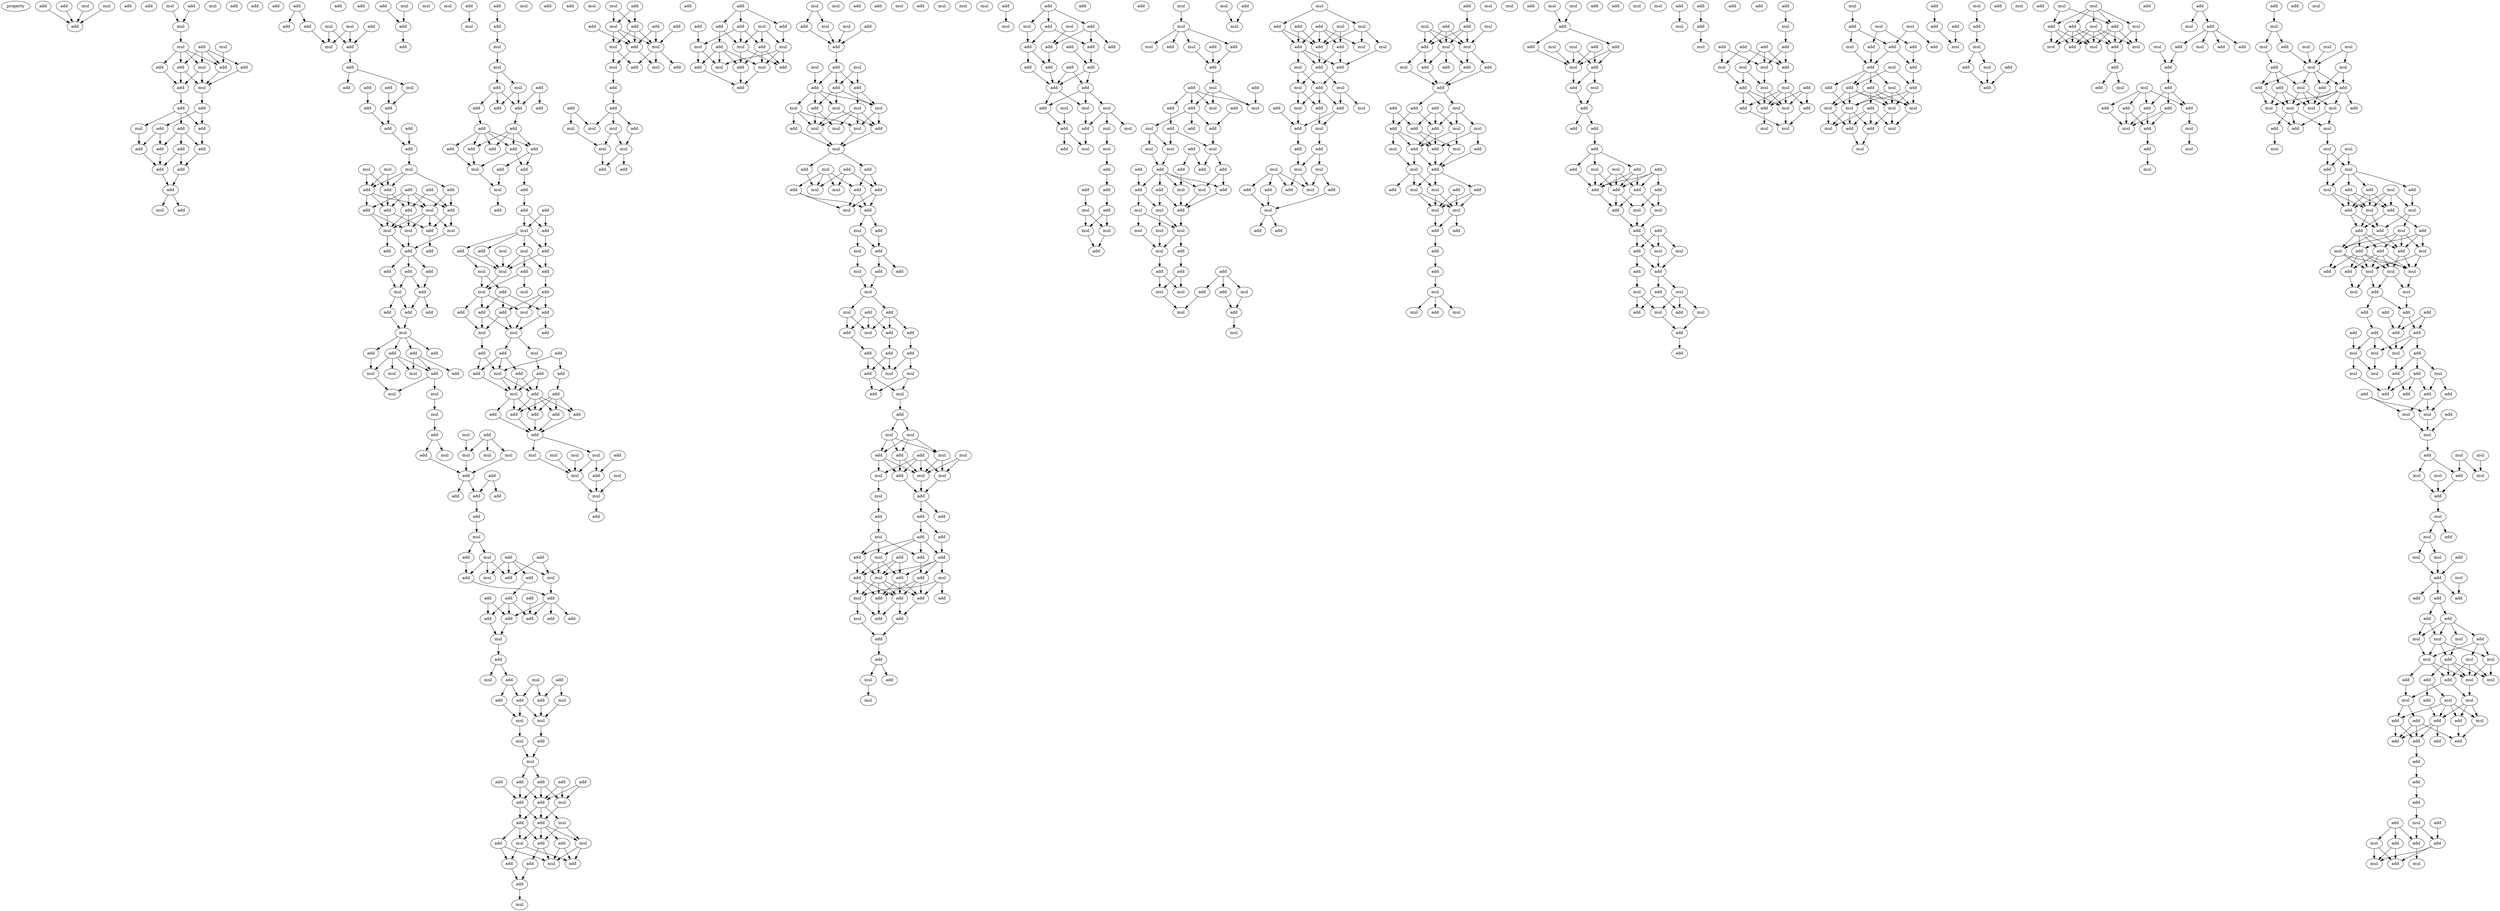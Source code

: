 digraph {
    node [fontcolor=black]
    property [mul=2,lf=1.8]
    0 [ label = add ];
    1 [ label = add ];
    2 [ label = mul ];
    3 [ label = mul ];
    4 [ label = add ];
    5 [ label = add ];
    6 [ label = add ];
    7 [ label = mul ];
    8 [ label = add ];
    9 [ label = mul ];
    10 [ label = mul ];
    11 [ label = add ];
    12 [ label = mul ];
    13 [ label = add ];
    14 [ label = add ];
    15 [ label = add ];
    16 [ label = add ];
    17 [ label = mul ];
    18 [ label = add ];
    19 [ label = mul ];
    20 [ label = mul ];
    21 [ label = add ];
    22 [ label = add ];
    23 [ label = mul ];
    24 [ label = add ];
    25 [ label = add ];
    26 [ label = add ];
    27 [ label = add ];
    28 [ label = add ];
    29 [ label = add ];
    30 [ label = add ];
    31 [ label = add ];
    32 [ label = add ];
    33 [ label = add ];
    34 [ label = add ];
    35 [ label = mul ];
    36 [ label = add ];
    37 [ label = add ];
    38 [ label = add ];
    39 [ label = add ];
    40 [ label = add ];
    41 [ label = mul ];
    42 [ label = mul ];
    43 [ label = add ];
    44 [ label = add ];
    45 [ label = mul ];
    46 [ label = add ];
    47 [ label = add ];
    48 [ label = add ];
    49 [ label = add ];
    50 [ label = add ];
    51 [ label = mul ];
    52 [ label = add ];
    53 [ label = add ];
    54 [ label = add ];
    55 [ label = add ];
    56 [ label = add ];
    57 [ label = add ];
    58 [ label = mul ];
    59 [ label = mul ];
    60 [ label = mul ];
    61 [ label = add ];
    62 [ label = add ];
    63 [ label = add ];
    64 [ label = add ];
    65 [ label = add ];
    66 [ label = add ];
    67 [ label = add ];
    68 [ label = mul ];
    69 [ label = add ];
    70 [ label = add ];
    71 [ label = mul ];
    72 [ label = mul ];
    73 [ label = add ];
    74 [ label = mul ];
    75 [ label = add ];
    76 [ label = add ];
    77 [ label = add ];
    78 [ label = add ];
    79 [ label = add ];
    80 [ label = add ];
    81 [ label = add ];
    82 [ label = mul ];
    83 [ label = add ];
    84 [ label = add ];
    85 [ label = add ];
    86 [ label = add ];
    87 [ label = mul ];
    88 [ label = add ];
    89 [ label = add ];
    90 [ label = add ];
    91 [ label = add ];
    92 [ label = mul ];
    93 [ label = mul ];
    94 [ label = add ];
    95 [ label = mul ];
    96 [ label = add ];
    97 [ label = mul ];
    98 [ label = mul ];
    99 [ label = mul ];
    100 [ label = add ];
    101 [ label = add ];
    102 [ label = mul ];
    103 [ label = mul ];
    104 [ label = add ];
    105 [ label = mul ];
    106 [ label = mul ];
    107 [ label = mul ];
    108 [ label = add ];
    109 [ label = add ];
    110 [ label = add ];
    111 [ label = add ];
    112 [ label = add ];
    113 [ label = add ];
    114 [ label = mul ];
    115 [ label = add ];
    116 [ label = mul ];
    117 [ label = add ];
    118 [ label = add ];
    119 [ label = mul ];
    120 [ label = add ];
    121 [ label = add ];
    122 [ label = add ];
    123 [ label = mul ];
    124 [ label = add ];
    125 [ label = add ];
    126 [ label = add ];
    127 [ label = add ];
    128 [ label = add ];
    129 [ label = add ];
    130 [ label = add ];
    131 [ label = add ];
    132 [ label = add ];
    133 [ label = mul ];
    134 [ label = add ];
    135 [ label = mul ];
    136 [ label = mul ];
    137 [ label = add ];
    138 [ label = add ];
    139 [ label = add ];
    140 [ label = add ];
    141 [ label = add ];
    142 [ label = mul ];
    143 [ label = mul ];
    144 [ label = mul ];
    145 [ label = mul ];
    146 [ label = add ];
    147 [ label = mul ];
    148 [ label = add ];
    149 [ label = add ];
    150 [ label = add ];
    151 [ label = add ];
    152 [ label = add ];
    153 [ label = add ];
    154 [ label = add ];
    155 [ label = mul ];
    156 [ label = mul ];
    157 [ label = add ];
    158 [ label = add ];
    159 [ label = mul ];
    160 [ label = add ];
    161 [ label = add ];
    162 [ label = add ];
    163 [ label = mul ];
    164 [ label = add ];
    165 [ label = add ];
    166 [ label = add ];
    167 [ label = mul ];
    168 [ label = add ];
    169 [ label = add ];
    170 [ label = mul ];
    171 [ label = mul ];
    172 [ label = mul ];
    173 [ label = mul ];
    174 [ label = add ];
    175 [ label = add ];
    176 [ label = add ];
    177 [ label = mul ];
    178 [ label = add ];
    179 [ label = mul ];
    180 [ label = add ];
    181 [ label = add ];
    182 [ label = mul ];
    183 [ label = mul ];
    184 [ label = add ];
    185 [ label = mul ];
    186 [ label = add ];
    187 [ label = add ];
    188 [ label = add ];
    189 [ label = add ];
    190 [ label = add ];
    191 [ label = add ];
    192 [ label = add ];
    193 [ label = add ];
    194 [ label = add ];
    195 [ label = add ];
    196 [ label = add ];
    197 [ label = add ];
    198 [ label = add ];
    199 [ label = mul ];
    200 [ label = add ];
    201 [ label = add ];
    202 [ label = mul ];
    203 [ label = add ];
    204 [ label = add ];
    205 [ label = add ];
    206 [ label = add ];
    207 [ label = add ];
    208 [ label = mul ];
    209 [ label = add ];
    210 [ label = add ];
    211 [ label = mul ];
    212 [ label = mul ];
    213 [ label = add ];
    214 [ label = add ];
    215 [ label = mul ];
    216 [ label = mul ];
    217 [ label = add ];
    218 [ label = add ];
    219 [ label = mul ];
    220 [ label = add ];
    221 [ label = mul ];
    222 [ label = add ];
    223 [ label = add ];
    224 [ label = add ];
    225 [ label = add ];
    226 [ label = mul ];
    227 [ label = mul ];
    228 [ label = mul ];
    229 [ label = add ];
    230 [ label = add ];
    231 [ label = add ];
    232 [ label = mul ];
    233 [ label = add ];
    234 [ label = add ];
    235 [ label = mul ];
    236 [ label = add ];
    237 [ label = add ];
    238 [ label = add ];
    239 [ label = add ];
    240 [ label = add ];
    241 [ label = mul ];
    242 [ label = add ];
    243 [ label = add ];
    244 [ label = add ];
    245 [ label = add ];
    246 [ label = add ];
    247 [ label = add ];
    248 [ label = add ];
    249 [ label = mul ];
    250 [ label = mul ];
    251 [ label = mul ];
    252 [ label = mul ];
    253 [ label = mul ];
    254 [ label = mul ];
    255 [ label = mul ];
    256 [ label = add ];
    257 [ label = mul ];
    258 [ label = add ];
    259 [ label = mul ];
    260 [ label = add ];
    261 [ label = add ];
    262 [ label = mul ];
    263 [ label = add ];
    264 [ label = add ];
    265 [ label = add ];
    266 [ label = add ];
    267 [ label = mul ];
    268 [ label = mul ];
    269 [ label = mul ];
    270 [ label = mul ];
    271 [ label = add ];
    272 [ label = add ];
    273 [ label = add ];
    274 [ label = add ];
    275 [ label = add ];
    276 [ label = mul ];
    277 [ label = mul ];
    278 [ label = add ];
    279 [ label = mul ];
    280 [ label = mul ];
    281 [ label = mul ];
    282 [ label = add ];
    283 [ label = add ];
    284 [ label = add ];
    285 [ label = add ];
    286 [ label = add ];
    287 [ label = add ];
    288 [ label = add ];
    289 [ label = mul ];
    290 [ label = add ];
    291 [ label = add ];
    292 [ label = mul ];
    293 [ label = mul ];
    294 [ label = add ];
    295 [ label = mul ];
    296 [ label = mul ];
    297 [ label = mul ];
    298 [ label = add ];
    299 [ label = add ];
    300 [ label = add ];
    301 [ label = add ];
    302 [ label = mul ];
    303 [ label = mul ];
    304 [ label = add ];
    305 [ label = add ];
    306 [ label = mul ];
    307 [ label = mul ];
    308 [ label = add ];
    309 [ label = add ];
    310 [ label = add ];
    311 [ label = mul ];
    312 [ label = mul ];
    313 [ label = add ];
    314 [ label = add ];
    315 [ label = add ];
    316 [ label = mul ];
    317 [ label = mul ];
    318 [ label = mul ];
    319 [ label = mul ];
    320 [ label = add ];
    321 [ label = mul ];
    322 [ label = mul ];
    323 [ label = mul ];
    324 [ label = add ];
    325 [ label = add ];
    326 [ label = mul ];
    327 [ label = add ];
    328 [ label = add ];
    329 [ label = add ];
    330 [ label = mul ];
    331 [ label = mul ];
    332 [ label = add ];
    333 [ label = add ];
    334 [ label = add ];
    335 [ label = mul ];
    336 [ label = mul ];
    337 [ label = add ];
    338 [ label = add ];
    339 [ label = mul ];
    340 [ label = mul ];
    341 [ label = add ];
    342 [ label = add ];
    343 [ label = mul ];
    344 [ label = add ];
    345 [ label = add ];
    346 [ label = mul ];
    347 [ label = add ];
    348 [ label = add ];
    349 [ label = mul ];
    350 [ label = add ];
    351 [ label = mul ];
    352 [ label = add ];
    353 [ label = add ];
    354 [ label = add ];
    355 [ label = add ];
    356 [ label = add ];
    357 [ label = mul ];
    358 [ label = add ];
    359 [ label = mul ];
    360 [ label = add ];
    361 [ label = mul ];
    362 [ label = mul ];
    363 [ label = add ];
    364 [ label = mul ];
    365 [ label = mul ];
    366 [ label = mul ];
    367 [ label = add ];
    368 [ label = add ];
    369 [ label = add ];
    370 [ label = mul ];
    371 [ label = add ];
    372 [ label = mul ];
    373 [ label = mul ];
    374 [ label = mul ];
    375 [ label = mul ];
    376 [ label = add ];
    377 [ label = add ];
    378 [ label = add ];
    379 [ label = add ];
    380 [ label = add ];
    381 [ label = mul ];
    382 [ label = add ];
    383 [ label = add ];
    384 [ label = add ];
    385 [ label = mul ];
    386 [ label = add ];
    387 [ label = add ];
    388 [ label = add ];
    389 [ label = mul ];
    390 [ label = add ];
    391 [ label = mul ];
    392 [ label = add ];
    393 [ label = add ];
    394 [ label = add ];
    395 [ label = add ];
    396 [ label = add ];
    397 [ label = mul ];
    398 [ label = add ];
    399 [ label = add ];
    400 [ label = mul ];
    401 [ label = add ];
    402 [ label = add ];
    403 [ label = add ];
    404 [ label = mul ];
    405 [ label = mul ];
    406 [ label = mul ];
    407 [ label = add ];
    408 [ label = mul ];
    409 [ label = mul ];
    410 [ label = add ];
    411 [ label = mul ];
    412 [ label = add ];
    413 [ label = add ];
    414 [ label = mul ];
    415 [ label = mul ];
    416 [ label = add ];
    417 [ label = add ];
    418 [ label = add ];
    419 [ label = add ];
    420 [ label = add ];
    421 [ label = add ];
    422 [ label = add ];
    423 [ label = add ];
    424 [ label = add ];
    425 [ label = add ];
    426 [ label = add ];
    427 [ label = add ];
    428 [ label = mul ];
    429 [ label = add ];
    430 [ label = mul ];
    431 [ label = mul ];
    432 [ label = add ];
    433 [ label = mul ];
    434 [ label = mul ];
    435 [ label = add ];
    436 [ label = add ];
    437 [ label = add ];
    438 [ label = mul ];
    439 [ label = mul ];
    440 [ label = add ];
    441 [ label = add ];
    442 [ label = add ];
    443 [ label = add ];
    444 [ label = mul ];
    445 [ label = add ];
    446 [ label = mul ];
    447 [ label = mul ];
    448 [ label = mul ];
    449 [ label = mul ];
    450 [ label = add ];
    451 [ label = add ];
    452 [ label = mul ];
    453 [ label = add ];
    454 [ label = add ];
    455 [ label = mul ];
    456 [ label = add ];
    457 [ label = add ];
    458 [ label = add ];
    459 [ label = mul ];
    460 [ label = add ];
    461 [ label = add ];
    462 [ label = add ];
    463 [ label = mul ];
    464 [ label = mul ];
    465 [ label = add ];
    466 [ label = add ];
    467 [ label = mul ];
    468 [ label = add ];
    469 [ label = mul ];
    470 [ label = mul ];
    471 [ label = add ];
    472 [ label = mul ];
    473 [ label = add ];
    474 [ label = add ];
    475 [ label = add ];
    476 [ label = add ];
    477 [ label = add ];
    478 [ label = add ];
    479 [ label = mul ];
    480 [ label = mul ];
    481 [ label = add ];
    482 [ label = add ];
    483 [ label = add ];
    484 [ label = mul ];
    485 [ label = mul ];
    486 [ label = mul ];
    487 [ label = mul ];
    488 [ label = mul ];
    489 [ label = mul ];
    490 [ label = add ];
    491 [ label = add ];
    492 [ label = add ];
    493 [ label = add ];
    494 [ label = mul ];
    495 [ label = add ];
    496 [ label = add ];
    497 [ label = mul ];
    498 [ label = mul ];
    499 [ label = add ];
    500 [ label = mul ];
    501 [ label = mul ];
    502 [ label = mul ];
    503 [ label = add ];
    504 [ label = mul ];
    505 [ label = mul ];
    506 [ label = mul ];
    507 [ label = add ];
    508 [ label = mul ];
    509 [ label = add ];
    510 [ label = add ];
    511 [ label = add ];
    512 [ label = mul ];
    513 [ label = add ];
    514 [ label = add ];
    515 [ label = mul ];
    516 [ label = add ];
    517 [ label = add ];
    518 [ label = mul ];
    519 [ label = mul ];
    520 [ label = mul ];
    521 [ label = add ];
    522 [ label = mul ];
    523 [ label = add ];
    524 [ label = add ];
    525 [ label = add ];
    526 [ label = mul ];
    527 [ label = mul ];
    528 [ label = add ];
    529 [ label = add ];
    530 [ label = add ];
    531 [ label = mul ];
    532 [ label = mul ];
    533 [ label = mul ];
    534 [ label = add ];
    535 [ label = add ];
    536 [ label = add ];
    537 [ label = add ];
    538 [ label = mul ];
    539 [ label = mul ];
    540 [ label = add ];
    541 [ label = add ];
    542 [ label = add ];
    543 [ label = mul ];
    544 [ label = mul ];
    545 [ label = add ];
    546 [ label = add ];
    547 [ label = add ];
    548 [ label = mul ];
    549 [ label = mul ];
    550 [ label = mul ];
    551 [ label = add ];
    552 [ label = add ];
    553 [ label = add ];
    554 [ label = add ];
    555 [ label = add ];
    556 [ label = add ];
    557 [ label = add ];
    558 [ label = add ];
    559 [ label = mul ];
    560 [ label = add ];
    561 [ label = add ];
    562 [ label = mul ];
    563 [ label = mul ];
    564 [ label = add ];
    565 [ label = mul ];
    566 [ label = add ];
    567 [ label = mul ];
    568 [ label = add ];
    569 [ label = add ];
    570 [ label = add ];
    571 [ label = mul ];
    572 [ label = add ];
    573 [ label = mul ];
    574 [ label = mul ];
    575 [ label = add ];
    576 [ label = add ];
    577 [ label = mul ];
    578 [ label = mul ];
    579 [ label = mul ];
    580 [ label = add ];
    581 [ label = mul ];
    582 [ label = add ];
    583 [ label = add ];
    584 [ label = add ];
    585 [ label = add ];
    586 [ label = mul ];
    587 [ label = mul ];
    588 [ label = mul ];
    589 [ label = add ];
    590 [ label = mul ];
    591 [ label = mul ];
    592 [ label = add ];
    593 [ label = add ];
    594 [ label = mul ];
    595 [ label = add ];
    596 [ label = mul ];
    597 [ label = add ];
    598 [ label = mul ];
    599 [ label = add ];
    600 [ label = add ];
    601 [ label = mul ];
    602 [ label = add ];
    603 [ label = add ];
    604 [ label = add ];
    605 [ label = add ];
    606 [ label = add ];
    607 [ label = add ];
    608 [ label = add ];
    609 [ label = add ];
    610 [ label = mul ];
    611 [ label = mul ];
    612 [ label = add ];
    613 [ label = add ];
    614 [ label = add ];
    615 [ label = add ];
    616 [ label = mul ];
    617 [ label = mul ];
    618 [ label = add ];
    619 [ label = add ];
    620 [ label = add ];
    621 [ label = add ];
    622 [ label = mul ];
    623 [ label = mul ];
    624 [ label = add ];
    625 [ label = add ];
    626 [ label = add ];
    627 [ label = mul ];
    628 [ label = mul ];
    629 [ label = add ];
    630 [ label = mul ];
    631 [ label = add ];
    632 [ label = add ];
    633 [ label = mul ];
    634 [ label = mul ];
    635 [ label = add ];
    636 [ label = add ];
    637 [ label = mul ];
    638 [ label = add ];
    639 [ label = mul ];
    640 [ label = add ];
    641 [ label = add ];
    642 [ label = mul ];
    643 [ label = add ];
    644 [ label = add ];
    645 [ label = add ];
    646 [ label = mul ];
    647 [ label = add ];
    648 [ label = add ];
    649 [ label = add ];
    650 [ label = add ];
    651 [ label = mul ];
    652 [ label = add ];
    653 [ label = mul ];
    654 [ label = mul ];
    655 [ label = mul ];
    656 [ label = add ];
    657 [ label = add ];
    658 [ label = mul ];
    659 [ label = mul ];
    660 [ label = add ];
    661 [ label = add ];
    662 [ label = add ];
    663 [ label = mul ];
    664 [ label = mul ];
    665 [ label = mul ];
    666 [ label = mul ];
    667 [ label = add ];
    668 [ label = mul ];
    669 [ label = mul ];
    670 [ label = add ];
    671 [ label = add ];
    672 [ label = add ];
    673 [ label = add ];
    674 [ label = mul ];
    675 [ label = add ];
    676 [ label = add ];
    677 [ label = add ];
    678 [ label = mul ];
    679 [ label = add ];
    680 [ label = add ];
    681 [ label = add ];
    682 [ label = mul ];
    683 [ label = add ];
    684 [ label = mul ];
    685 [ label = mul ];
    686 [ label = mul ];
    687 [ label = add ];
    688 [ label = add ];
    689 [ label = mul ];
    690 [ label = mul ];
    691 [ label = mul ];
    692 [ label = add ];
    693 [ label = add ];
    694 [ label = add ];
    695 [ label = mul ];
    696 [ label = mul ];
    697 [ label = add ];
    698 [ label = add ];
    699 [ label = mul ];
    700 [ label = mul ];
    701 [ label = add ];
    702 [ label = add ];
    703 [ label = add ];
    704 [ label = mul ];
    705 [ label = add ];
    706 [ label = mul ];
    707 [ label = mul ];
    708 [ label = add ];
    709 [ label = mul ];
    710 [ label = mul ];
    711 [ label = add ];
    712 [ label = add ];
    713 [ label = add ];
    714 [ label = mul ];
    715 [ label = add ];
    716 [ label = mul ];
    717 [ label = mul ];
    718 [ label = add ];
    719 [ label = add ];
    720 [ label = add ];
    721 [ label = mul ];
    722 [ label = add ];
    723 [ label = mul ];
    724 [ label = add ];
    725 [ label = mul ];
    726 [ label = mul ];
    727 [ label = add ];
    728 [ label = add ];
    729 [ label = add ];
    730 [ label = add ];
    731 [ label = mul ];
    732 [ label = add ];
    733 [ label = add ];
    734 [ label = add ];
    735 [ label = add ];
    736 [ label = add ];
    737 [ label = add ];
    738 [ label = add ];
    739 [ label = mul ];
    740 [ label = mul ];
    741 [ label = add ];
    742 [ label = mul ];
    743 [ label = add ];
    744 [ label = mul ];
    745 [ label = mul ];
    746 [ label = mul ];
    747 [ label = mul ];
    748 [ label = mul ];
    749 [ label = mul ];
    750 [ label = add ];
    751 [ label = add ];
    752 [ label = mul ];
    753 [ label = mul ];
    754 [ label = add ];
    755 [ label = add ];
    756 [ label = add ];
    757 [ label = mul ];
    758 [ label = add ];
    759 [ label = mul ];
    760 [ label = mul ];
    761 [ label = add ];
    762 [ label = mul ];
    763 [ label = mul ];
    764 [ label = mul ];
    765 [ label = add ];
    766 [ label = add ];
    767 [ label = mul ];
    768 [ label = mul ];
    769 [ label = mul ];
    770 [ label = mul ];
    771 [ label = add ];
    772 [ label = add ];
    773 [ label = mul ];
    774 [ label = mul ];
    775 [ label = add ];
    776 [ label = add ];
    777 [ label = mul ];
    778 [ label = add ];
    779 [ label = add ];
    780 [ label = mul ];
    781 [ label = add ];
    782 [ label = mul ];
    783 [ label = add ];
    784 [ label = add ];
    785 [ label = add ];
    786 [ label = mul ];
    787 [ label = add ];
    788 [ label = mul ];
    789 [ label = add ];
    790 [ label = add ];
    791 [ label = mul ];
    792 [ label = add ];
    793 [ label = mul ];
    794 [ label = mul ];
    795 [ label = add ];
    796 [ label = mul ];
    797 [ label = mul ];
    798 [ label = add ];
    799 [ label = add ];
    800 [ label = add ];
    801 [ label = add ];
    802 [ label = add ];
    803 [ label = add ];
    804 [ label = add ];
    805 [ label = add ];
    806 [ label = add ];
    807 [ label = mul ];
    808 [ label = mul ];
    809 [ label = mul ];
    810 [ label = mul ];
    811 [ label = mul ];
    812 [ label = add ];
    813 [ label = mul ];
    814 [ label = add ];
    815 [ label = add ];
    816 [ label = add ];
    817 [ label = add ];
    818 [ label = add ];
    819 [ label = add ];
    820 [ label = mul ];
    821 [ label = add ];
    822 [ label = mul ];
    823 [ label = mul ];
    824 [ label = add ];
    825 [ label = mul ];
    826 [ label = mul ];
    827 [ label = add ];
    828 [ label = mul ];
    829 [ label = mul ];
    830 [ label = mul ];
    831 [ label = add ];
    832 [ label = mul ];
    833 [ label = mul ];
    834 [ label = add ];
    835 [ label = mul ];
    836 [ label = mul ];
    837 [ label = add ];
    838 [ label = add ];
    839 [ label = mul ];
    840 [ label = add ];
    841 [ label = add ];
    842 [ label = add ];
    843 [ label = add ];
    844 [ label = add ];
    845 [ label = add ];
    846 [ label = mul ];
    847 [ label = mul ];
    848 [ label = mul ];
    849 [ label = mul ];
    850 [ label = mul ];
    851 [ label = add ];
    852 [ label = mul ];
    853 [ label = add ];
    854 [ label = mul ];
    855 [ label = add ];
    856 [ label = add ];
    857 [ label = mul ];
    858 [ label = add ];
    859 [ label = mul ];
    860 [ label = mul ];
    861 [ label = mul ];
    862 [ label = add ];
    863 [ label = add ];
    864 [ label = add ];
    865 [ label = add ];
    866 [ label = mul ];
    867 [ label = add ];
    868 [ label = add ];
    869 [ label = add ];
    870 [ label = add ];
    871 [ label = add ];
    872 [ label = add ];
    873 [ label = add ];
    874 [ label = add ];
    875 [ label = mul ];
    876 [ label = add ];
    877 [ label = add ];
    878 [ label = mul ];
    879 [ label = add ];
    880 [ label = add ];
    881 [ label = add ];
    882 [ label = mul ];
    883 [ label = add ];
    884 [ label = mul ];
    885 [ label = mul ];
    0 -> 5 [ name = 0 ];
    1 -> 5 [ name = 1 ];
    2 -> 5 [ name = 2 ];
    3 -> 5 [ name = 3 ];
    7 -> 9 [ name = 4 ];
    8 -> 9 [ name = 5 ];
    9 -> 10 [ name = 6 ];
    10 -> 13 [ name = 7 ];
    10 -> 15 [ name = 8 ];
    10 -> 16 [ name = 9 ];
    10 -> 17 [ name = 10 ];
    11 -> 13 [ name = 11 ];
    11 -> 14 [ name = 12 ];
    11 -> 15 [ name = 13 ];
    11 -> 17 [ name = 14 ];
    12 -> 13 [ name = 15 ];
    13 -> 20 [ name = 16 ];
    14 -> 20 [ name = 17 ];
    15 -> 18 [ name = 18 ];
    15 -> 20 [ name = 19 ];
    16 -> 18 [ name = 20 ];
    17 -> 18 [ name = 21 ];
    17 -> 20 [ name = 22 ];
    18 -> 22 [ name = 23 ];
    20 -> 21 [ name = 24 ];
    21 -> 24 [ name = 25 ];
    21 -> 26 [ name = 26 ];
    22 -> 23 [ name = 27 ];
    22 -> 25 [ name = 28 ];
    22 -> 26 [ name = 29 ];
    23 -> 28 [ name = 30 ];
    24 -> 28 [ name = 31 ];
    24 -> 30 [ name = 32 ];
    25 -> 27 [ name = 33 ];
    25 -> 29 [ name = 34 ];
    25 -> 30 [ name = 35 ];
    26 -> 27 [ name = 36 ];
    27 -> 32 [ name = 37 ];
    28 -> 31 [ name = 38 ];
    29 -> 31 [ name = 39 ];
    29 -> 32 [ name = 40 ];
    30 -> 31 [ name = 41 ];
    31 -> 33 [ name = 42 ];
    32 -> 33 [ name = 43 ];
    33 -> 35 [ name = 44 ];
    33 -> 38 [ name = 45 ];
    39 -> 40 [ name = 46 ];
    39 -> 43 [ name = 47 ];
    40 -> 45 [ name = 48 ];
    41 -> 45 [ name = 49 ];
    41 -> 46 [ name = 50 ];
    42 -> 45 [ name = 51 ];
    42 -> 46 [ name = 52 ];
    44 -> 46 [ name = 53 ];
    46 -> 47 [ name = 54 ];
    47 -> 49 [ name = 55 ];
    47 -> 51 [ name = 56 ];
    48 -> 54 [ name = 57 ];
    50 -> 53 [ name = 58 ];
    51 -> 54 [ name = 59 ];
    53 -> 55 [ name = 60 ];
    54 -> 55 [ name = 61 ];
    55 -> 57 [ name = 62 ];
    56 -> 57 [ name = 63 ];
    57 -> 60 [ name = 64 ];
    58 -> 62 [ name = 65 ];
    58 -> 65 [ name = 66 ];
    59 -> 62 [ name = 67 ];
    59 -> 65 [ name = 68 ];
    60 -> 61 [ name = 69 ];
    60 -> 62 [ name = 70 ];
    60 -> 65 [ name = 71 ];
    61 -> 66 [ name = 72 ];
    61 -> 68 [ name = 73 ];
    62 -> 69 [ name = 74 ];
    62 -> 70 [ name = 75 ];
    63 -> 66 [ name = 76 ];
    63 -> 67 [ name = 77 ];
    63 -> 68 [ name = 78 ];
    63 -> 69 [ name = 79 ];
    63 -> 70 [ name = 80 ];
    64 -> 66 [ name = 81 ];
    64 -> 70 [ name = 82 ];
    65 -> 67 [ name = 83 ];
    65 -> 68 [ name = 84 ];
    65 -> 69 [ name = 85 ];
    66 -> 72 [ name = 86 ];
    66 -> 73 [ name = 87 ];
    67 -> 71 [ name = 88 ];
    67 -> 74 [ name = 89 ];
    68 -> 71 [ name = 90 ];
    68 -> 72 [ name = 91 ];
    68 -> 73 [ name = 92 ];
    68 -> 74 [ name = 93 ];
    69 -> 71 [ name = 94 ];
    69 -> 73 [ name = 95 ];
    70 -> 71 [ name = 96 ];
    70 -> 74 [ name = 97 ];
    71 -> 75 [ name = 98 ];
    71 -> 76 [ name = 99 ];
    72 -> 75 [ name = 100 ];
    73 -> 77 [ name = 101 ];
    74 -> 75 [ name = 102 ];
    75 -> 78 [ name = 103 ];
    75 -> 80 [ name = 104 ];
    75 -> 81 [ name = 105 ];
    78 -> 83 [ name = 106 ];
    80 -> 82 [ name = 107 ];
    81 -> 82 [ name = 108 ];
    81 -> 83 [ name = 109 ];
    82 -> 84 [ name = 110 ];
    82 -> 86 [ name = 111 ];
    83 -> 84 [ name = 112 ];
    83 -> 85 [ name = 113 ];
    84 -> 87 [ name = 114 ];
    86 -> 87 [ name = 115 ];
    87 -> 88 [ name = 116 ];
    87 -> 89 [ name = 117 ];
    87 -> 90 [ name = 118 ];
    87 -> 91 [ name = 119 ];
    88 -> 93 [ name = 120 ];
    90 -> 92 [ name = 121 ];
    90 -> 94 [ name = 122 ];
    90 -> 96 [ name = 123 ];
    91 -> 92 [ name = 124 ];
    91 -> 93 [ name = 125 ];
    91 -> 95 [ name = 126 ];
    91 -> 96 [ name = 127 ];
    93 -> 97 [ name = 128 ];
    96 -> 97 [ name = 129 ];
    96 -> 98 [ name = 130 ];
    98 -> 99 [ name = 131 ];
    99 -> 101 [ name = 132 ];
    100 -> 105 [ name = 133 ];
    100 -> 106 [ name = 134 ];
    100 -> 107 [ name = 135 ];
    101 -> 103 [ name = 136 ];
    101 -> 104 [ name = 137 ];
    102 -> 105 [ name = 138 ];
    104 -> 108 [ name = 139 ];
    105 -> 108 [ name = 140 ];
    107 -> 108 [ name = 141 ];
    108 -> 110 [ name = 142 ];
    108 -> 112 [ name = 143 ];
    109 -> 111 [ name = 144 ];
    109 -> 112 [ name = 145 ];
    112 -> 113 [ name = 146 ];
    113 -> 114 [ name = 147 ];
    114 -> 116 [ name = 148 ];
    114 -> 118 [ name = 149 ];
    115 -> 119 [ name = 150 ];
    115 -> 120 [ name = 151 ];
    115 -> 121 [ name = 152 ];
    115 -> 123 [ name = 153 ];
    116 -> 120 [ name = 154 ];
    116 -> 122 [ name = 155 ];
    116 -> 123 [ name = 156 ];
    117 -> 119 [ name = 157 ];
    117 -> 120 [ name = 158 ];
    118 -> 122 [ name = 159 ];
    119 -> 127 [ name = 160 ];
    121 -> 126 [ name = 161 ];
    122 -> 127 [ name = 162 ];
    124 -> 132 [ name = 163 ];
    125 -> 128 [ name = 164 ];
    125 -> 131 [ name = 165 ];
    126 -> 128 [ name = 166 ];
    126 -> 131 [ name = 167 ];
    126 -> 132 [ name = 168 ];
    127 -> 128 [ name = 169 ];
    127 -> 129 [ name = 170 ];
    127 -> 130 [ name = 171 ];
    127 -> 132 [ name = 172 ];
    128 -> 133 [ name = 173 ];
    131 -> 133 [ name = 174 ];
    133 -> 134 [ name = 175 ];
    134 -> 136 [ name = 176 ];
    134 -> 138 [ name = 177 ];
    135 -> 140 [ name = 178 ];
    135 -> 141 [ name = 179 ];
    137 -> 140 [ name = 180 ];
    137 -> 142 [ name = 181 ];
    138 -> 139 [ name = 182 ];
    138 -> 141 [ name = 183 ];
    139 -> 144 [ name = 184 ];
    140 -> 143 [ name = 185 ];
    141 -> 143 [ name = 186 ];
    141 -> 144 [ name = 187 ];
    142 -> 143 [ name = 188 ];
    143 -> 146 [ name = 189 ];
    144 -> 145 [ name = 190 ];
    145 -> 147 [ name = 191 ];
    146 -> 147 [ name = 192 ];
    147 -> 149 [ name = 193 ];
    147 -> 151 [ name = 194 ];
    148 -> 153 [ name = 195 ];
    149 -> 153 [ name = 196 ];
    149 -> 154 [ name = 197 ];
    149 -> 155 [ name = 198 ];
    150 -> 154 [ name = 199 ];
    150 -> 155 [ name = 200 ];
    151 -> 153 [ name = 201 ];
    151 -> 154 [ name = 202 ];
    152 -> 154 [ name = 203 ];
    152 -> 155 [ name = 204 ];
    153 -> 157 [ name = 205 ];
    153 -> 158 [ name = 206 ];
    154 -> 156 [ name = 207 ];
    154 -> 157 [ name = 208 ];
    154 -> 158 [ name = 209 ];
    155 -> 158 [ name = 210 ];
    156 -> 159 [ name = 211 ];
    156 -> 162 [ name = 212 ];
    157 -> 161 [ name = 213 ];
    157 -> 162 [ name = 214 ];
    157 -> 163 [ name = 215 ];
    158 -> 159 [ name = 216 ];
    158 -> 160 [ name = 217 ];
    158 -> 162 [ name = 218 ];
    158 -> 163 [ name = 219 ];
    159 -> 164 [ name = 220 ];
    159 -> 167 [ name = 221 ];
    160 -> 164 [ name = 222 ];
    160 -> 167 [ name = 223 ];
    161 -> 166 [ name = 224 ];
    161 -> 167 [ name = 225 ];
    162 -> 165 [ name = 226 ];
    162 -> 167 [ name = 227 ];
    163 -> 164 [ name = 228 ];
    163 -> 166 [ name = 229 ];
    165 -> 168 [ name = 230 ];
    166 -> 168 [ name = 231 ];
    168 -> 172 [ name = 232 ];
    169 -> 175 [ name = 233 ];
    173 -> 175 [ name = 234 ];
    174 -> 179 [ name = 235 ];
    175 -> 180 [ name = 236 ];
    176 -> 181 [ name = 237 ];
    181 -> 182 [ name = 238 ];
    182 -> 183 [ name = 239 ];
    183 -> 184 [ name = 240 ];
    183 -> 185 [ name = 241 ];
    184 -> 187 [ name = 242 ];
    184 -> 188 [ name = 243 ];
    184 -> 189 [ name = 244 ];
    185 -> 188 [ name = 245 ];
    185 -> 189 [ name = 246 ];
    186 -> 188 [ name = 247 ];
    186 -> 190 [ name = 248 ];
    187 -> 192 [ name = 249 ];
    188 -> 191 [ name = 250 ];
    191 -> 193 [ name = 251 ];
    191 -> 194 [ name = 252 ];
    191 -> 195 [ name = 253 ];
    191 -> 197 [ name = 254 ];
    192 -> 193 [ name = 255 ];
    192 -> 194 [ name = 256 ];
    192 -> 195 [ name = 257 ];
    192 -> 196 [ name = 258 ];
    192 -> 197 [ name = 259 ];
    193 -> 199 [ name = 260 ];
    194 -> 199 [ name = 261 ];
    194 -> 200 [ name = 262 ];
    195 -> 198 [ name = 263 ];
    195 -> 200 [ name = 264 ];
    196 -> 199 [ name = 265 ];
    198 -> 202 [ name = 266 ];
    199 -> 202 [ name = 267 ];
    200 -> 201 [ name = 268 ];
    201 -> 206 [ name = 269 ];
    202 -> 203 [ name = 270 ];
    204 -> 207 [ name = 271 ];
    204 -> 208 [ name = 272 ];
    206 -> 207 [ name = 273 ];
    206 -> 208 [ name = 274 ];
    207 -> 213 [ name = 275 ];
    208 -> 209 [ name = 276 ];
    208 -> 210 [ name = 277 ];
    208 -> 211 [ name = 278 ];
    208 -> 213 [ name = 279 ];
    209 -> 215 [ name = 280 ];
    210 -> 215 [ name = 281 ];
    210 -> 216 [ name = 282 ];
    211 -> 214 [ name = 283 ];
    211 -> 215 [ name = 284 ];
    211 -> 217 [ name = 285 ];
    212 -> 215 [ name = 286 ];
    213 -> 214 [ name = 287 ];
    213 -> 215 [ name = 288 ];
    214 -> 220 [ name = 289 ];
    215 -> 221 [ name = 290 ];
    216 -> 218 [ name = 291 ];
    216 -> 221 [ name = 292 ];
    217 -> 219 [ name = 293 ];
    217 -> 221 [ name = 294 ];
    218 -> 222 [ name = 295 ];
    218 -> 224 [ name = 296 ];
    218 -> 225 [ name = 297 ];
    220 -> 224 [ name = 298 ];
    220 -> 225 [ name = 299 ];
    220 -> 226 [ name = 300 ];
    221 -> 222 [ name = 301 ];
    221 -> 223 [ name = 302 ];
    221 -> 226 [ name = 303 ];
    222 -> 227 [ name = 304 ];
    222 -> 228 [ name = 305 ];
    223 -> 227 [ name = 306 ];
    224 -> 227 [ name = 307 ];
    224 -> 228 [ name = 308 ];
    225 -> 228 [ name = 309 ];
    225 -> 229 [ name = 310 ];
    226 -> 228 [ name = 311 ];
    227 -> 230 [ name = 312 ];
    228 -> 231 [ name = 313 ];
    228 -> 232 [ name = 314 ];
    230 -> 234 [ name = 315 ];
    230 -> 235 [ name = 316 ];
    231 -> 234 [ name = 317 ];
    231 -> 235 [ name = 318 ];
    231 -> 236 [ name = 319 ];
    232 -> 238 [ name = 320 ];
    233 -> 235 [ name = 321 ];
    233 -> 237 [ name = 322 ];
    234 -> 241 [ name = 323 ];
    235 -> 239 [ name = 324 ];
    235 -> 241 [ name = 325 ];
    236 -> 239 [ name = 326 ];
    236 -> 241 [ name = 327 ];
    237 -> 240 [ name = 328 ];
    238 -> 239 [ name = 329 ];
    238 -> 241 [ name = 330 ];
    239 -> 242 [ name = 331 ];
    239 -> 243 [ name = 332 ];
    239 -> 244 [ name = 333 ];
    239 -> 246 [ name = 334 ];
    240 -> 242 [ name = 335 ];
    240 -> 243 [ name = 336 ];
    240 -> 244 [ name = 337 ];
    240 -> 246 [ name = 338 ];
    241 -> 243 [ name = 339 ];
    241 -> 245 [ name = 340 ];
    241 -> 246 [ name = 341 ];
    242 -> 247 [ name = 342 ];
    243 -> 247 [ name = 343 ];
    244 -> 247 [ name = 344 ];
    245 -> 247 [ name = 345 ];
    246 -> 247 [ name = 346 ];
    247 -> 249 [ name = 347 ];
    247 -> 251 [ name = 348 ];
    248 -> 256 [ name = 349 ];
    249 -> 253 [ name = 350 ];
    250 -> 253 [ name = 351 ];
    251 -> 253 [ name = 352 ];
    251 -> 256 [ name = 353 ];
    252 -> 253 [ name = 354 ];
    253 -> 257 [ name = 355 ];
    255 -> 257 [ name = 356 ];
    256 -> 257 [ name = 357 ];
    257 -> 258 [ name = 358 ];
    259 -> 262 [ name = 359 ];
    259 -> 263 [ name = 360 ];
    260 -> 262 [ name = 361 ];
    260 -> 263 [ name = 362 ];
    261 -> 266 [ name = 363 ];
    261 -> 268 [ name = 364 ];
    262 -> 266 [ name = 365 ];
    262 -> 267 [ name = 366 ];
    262 -> 268 [ name = 367 ];
    263 -> 266 [ name = 368 ];
    263 -> 267 [ name = 369 ];
    263 -> 268 [ name = 370 ];
    264 -> 268 [ name = 371 ];
    265 -> 266 [ name = 372 ];
    266 -> 269 [ name = 373 ];
    266 -> 270 [ name = 374 ];
    267 -> 269 [ name = 375 ];
    267 -> 271 [ name = 376 ];
    268 -> 270 [ name = 377 ];
    268 -> 271 [ name = 378 ];
    268 -> 272 [ name = 379 ];
    269 -> 273 [ name = 380 ];
    273 -> 274 [ name = 381 ];
    274 -> 276 [ name = 382 ];
    274 -> 277 [ name = 383 ];
    274 -> 278 [ name = 384 ];
    275 -> 276 [ name = 385 ];
    275 -> 279 [ name = 386 ];
    277 -> 280 [ name = 387 ];
    277 -> 281 [ name = 388 ];
    278 -> 281 [ name = 389 ];
    279 -> 280 [ name = 390 ];
    280 -> 284 [ name = 391 ];
    281 -> 283 [ name = 392 ];
    281 -> 284 [ name = 393 ];
    285 -> 287 [ name = 394 ];
    285 -> 288 [ name = 395 ];
    285 -> 290 [ name = 396 ];
    286 -> 295 [ name = 397 ];
    287 -> 291 [ name = 398 ];
    287 -> 292 [ name = 399 ];
    288 -> 292 [ name = 400 ];
    288 -> 294 [ name = 401 ];
    288 -> 295 [ name = 402 ];
    289 -> 292 [ name = 403 ];
    289 -> 293 [ name = 404 ];
    289 -> 294 [ name = 405 ];
    290 -> 293 [ name = 406 ];
    291 -> 296 [ name = 407 ];
    291 -> 297 [ name = 408 ];
    291 -> 299 [ name = 409 ];
    291 -> 300 [ name = 410 ];
    292 -> 298 [ name = 411 ];
    292 -> 300 [ name = 412 ];
    293 -> 296 [ name = 413 ];
    293 -> 297 [ name = 414 ];
    293 -> 298 [ name = 415 ];
    294 -> 296 [ name = 416 ];
    294 -> 298 [ name = 417 ];
    294 -> 300 [ name = 418 ];
    295 -> 297 [ name = 419 ];
    295 -> 299 [ name = 420 ];
    296 -> 301 [ name = 421 ];
    299 -> 301 [ name = 422 ];
    300 -> 301 [ name = 423 ];
    302 -> 305 [ name = 424 ];
    302 -> 306 [ name = 425 ];
    303 -> 308 [ name = 426 ];
    304 -> 308 [ name = 427 ];
    305 -> 308 [ name = 428 ];
    306 -> 308 [ name = 429 ];
    308 -> 310 [ name = 430 ];
    310 -> 313 [ name = 431 ];
    310 -> 314 [ name = 432 ];
    310 -> 315 [ name = 433 ];
    311 -> 313 [ name = 434 ];
    311 -> 315 [ name = 435 ];
    312 -> 314 [ name = 436 ];
    313 -> 318 [ name = 437 ];
    313 -> 319 [ name = 438 ];
    313 -> 320 [ name = 439 ];
    314 -> 316 [ name = 440 ];
    314 -> 318 [ name = 441 ];
    314 -> 319 [ name = 442 ];
    314 -> 320 [ name = 443 ];
    315 -> 317 [ name = 444 ];
    315 -> 318 [ name = 445 ];
    316 -> 321 [ name = 446 ];
    316 -> 322 [ name = 447 ];
    316 -> 324 [ name = 448 ];
    317 -> 321 [ name = 449 ];
    317 -> 322 [ name = 450 ];
    317 -> 323 [ name = 451 ];
    317 -> 325 [ name = 452 ];
    318 -> 322 [ name = 453 ];
    318 -> 325 [ name = 454 ];
    319 -> 321 [ name = 455 ];
    319 -> 325 [ name = 456 ];
    320 -> 321 [ name = 457 ];
    320 -> 323 [ name = 458 ];
    321 -> 326 [ name = 459 ];
    322 -> 326 [ name = 460 ];
    324 -> 326 [ name = 461 ];
    325 -> 326 [ name = 462 ];
    326 -> 327 [ name = 463 ];
    326 -> 328 [ name = 464 ];
    327 -> 331 [ name = 465 ];
    328 -> 332 [ name = 466 ];
    328 -> 333 [ name = 467 ];
    329 -> 331 [ name = 468 ];
    329 -> 333 [ name = 469 ];
    329 -> 335 [ name = 470 ];
    330 -> 331 [ name = 471 ];
    330 -> 332 [ name = 472 ];
    330 -> 334 [ name = 473 ];
    330 -> 335 [ name = 474 ];
    332 -> 336 [ name = 475 ];
    332 -> 337 [ name = 476 ];
    333 -> 336 [ name = 477 ];
    333 -> 337 [ name = 478 ];
    334 -> 336 [ name = 479 ];
    334 -> 337 [ name = 480 ];
    337 -> 338 [ name = 481 ];
    337 -> 339 [ name = 482 ];
    338 -> 341 [ name = 483 ];
    339 -> 340 [ name = 484 ];
    339 -> 341 [ name = 485 ];
    340 -> 343 [ name = 486 ];
    341 -> 344 [ name = 487 ];
    341 -> 345 [ name = 488 ];
    343 -> 346 [ name = 489 ];
    344 -> 346 [ name = 490 ];
    346 -> 347 [ name = 491 ];
    346 -> 349 [ name = 492 ];
    347 -> 350 [ name = 493 ];
    347 -> 351 [ name = 494 ];
    347 -> 353 [ name = 495 ];
    348 -> 351 [ name = 496 ];
    348 -> 352 [ name = 497 ];
    348 -> 353 [ name = 498 ];
    349 -> 351 [ name = 499 ];
    349 -> 352 [ name = 500 ];
    350 -> 354 [ name = 501 ];
    352 -> 356 [ name = 502 ];
    353 -> 355 [ name = 503 ];
    354 -> 357 [ name = 504 ];
    354 -> 359 [ name = 505 ];
    355 -> 357 [ name = 506 ];
    355 -> 358 [ name = 507 ];
    356 -> 357 [ name = 508 ];
    356 -> 358 [ name = 509 ];
    358 -> 360 [ name = 510 ];
    358 -> 361 [ name = 511 ];
    359 -> 360 [ name = 512 ];
    359 -> 361 [ name = 513 ];
    361 -> 363 [ name = 514 ];
    363 -> 364 [ name = 515 ];
    363 -> 365 [ name = 516 ];
    364 -> 366 [ name = 517 ];
    364 -> 367 [ name = 518 ];
    364 -> 368 [ name = 519 ];
    365 -> 366 [ name = 520 ];
    365 -> 367 [ name = 521 ];
    365 -> 368 [ name = 522 ];
    366 -> 372 [ name = 523 ];
    366 -> 374 [ name = 524 ];
    367 -> 371 [ name = 525 ];
    367 -> 372 [ name = 526 ];
    367 -> 373 [ name = 527 ];
    368 -> 371 [ name = 528 ];
    368 -> 372 [ name = 529 ];
    369 -> 371 [ name = 530 ];
    369 -> 372 [ name = 531 ];
    369 -> 373 [ name = 532 ];
    369 -> 374 [ name = 533 ];
    370 -> 372 [ name = 534 ];
    370 -> 374 [ name = 535 ];
    371 -> 376 [ name = 536 ];
    372 -> 376 [ name = 537 ];
    373 -> 375 [ name = 538 ];
    374 -> 376 [ name = 539 ];
    375 -> 377 [ name = 540 ];
    376 -> 378 [ name = 541 ];
    376 -> 379 [ name = 542 ];
    377 -> 381 [ name = 543 ];
    379 -> 380 [ name = 544 ];
    379 -> 382 [ name = 545 ];
    380 -> 383 [ name = 546 ];
    381 -> 385 [ name = 547 ];
    381 -> 386 [ name = 548 ];
    381 -> 387 [ name = 549 ];
    382 -> 383 [ name = 550 ];
    382 -> 385 [ name = 551 ];
    382 -> 386 [ name = 552 ];
    382 -> 387 [ name = 553 ];
    383 -> 388 [ name = 554 ];
    383 -> 389 [ name = 555 ];
    383 -> 390 [ name = 556 ];
    383 -> 391 [ name = 557 ];
    384 -> 390 [ name = 558 ];
    384 -> 391 [ name = 559 ];
    384 -> 392 [ name = 560 ];
    385 -> 390 [ name = 561 ];
    385 -> 391 [ name = 562 ];
    385 -> 392 [ name = 563 ];
    386 -> 391 [ name = 564 ];
    386 -> 392 [ name = 565 ];
    387 -> 388 [ name = 566 ];
    388 -> 393 [ name = 567 ];
    388 -> 394 [ name = 568 ];
    388 -> 395 [ name = 569 ];
    389 -> 393 [ name = 570 ];
    389 -> 396 [ name = 571 ];
    389 -> 397 [ name = 572 ];
    390 -> 393 [ name = 573 ];
    390 -> 394 [ name = 574 ];
    390 -> 395 [ name = 575 ];
    391 -> 393 [ name = 576 ];
    391 -> 394 [ name = 577 ];
    391 -> 395 [ name = 578 ];
    391 -> 397 [ name = 579 ];
    392 -> 394 [ name = 580 ];
    392 -> 395 [ name = 581 ];
    392 -> 397 [ name = 582 ];
    393 -> 399 [ name = 583 ];
    394 -> 398 [ name = 584 ];
    395 -> 398 [ name = 585 ];
    395 -> 399 [ name = 586 ];
    397 -> 398 [ name = 587 ];
    397 -> 400 [ name = 588 ];
    399 -> 402 [ name = 589 ];
    400 -> 402 [ name = 590 ];
    402 -> 403 [ name = 591 ];
    403 -> 406 [ name = 592 ];
    403 -> 407 [ name = 593 ];
    406 -> 408 [ name = 594 ];
    410 -> 411 [ name = 595 ];
    412 -> 413 [ name = 596 ];
    412 -> 414 [ name = 597 ];
    412 -> 416 [ name = 598 ];
    413 -> 419 [ name = 599 ];
    413 -> 420 [ name = 600 ];
    414 -> 419 [ name = 601 ];
    415 -> 421 [ name = 602 ];
    416 -> 418 [ name = 603 ];
    416 -> 420 [ name = 604 ];
    416 -> 421 [ name = 605 ];
    417 -> 425 [ name = 606 ];
    419 -> 422 [ name = 607 ];
    419 -> 424 [ name = 608 ];
    420 -> 425 [ name = 609 ];
    421 -> 422 [ name = 610 ];
    422 -> 426 [ name = 611 ];
    423 -> 426 [ name = 612 ];
    423 -> 427 [ name = 613 ];
    424 -> 426 [ name = 614 ];
    425 -> 426 [ name = 615 ];
    425 -> 427 [ name = 616 ];
    426 -> 428 [ name = 617 ];
    426 -> 429 [ name = 618 ];
    427 -> 428 [ name = 619 ];
    427 -> 429 [ name = 620 ];
    427 -> 431 [ name = 621 ];
    428 -> 435 [ name = 622 ];
    429 -> 432 [ name = 623 ];
    430 -> 432 [ name = 624 ];
    431 -> 433 [ name = 625 ];
    431 -> 434 [ name = 626 ];
    431 -> 435 [ name = 627 ];
    432 -> 436 [ name = 628 ];
    432 -> 438 [ name = 629 ];
    433 -> 439 [ name = 630 ];
    435 -> 438 [ name = 631 ];
    439 -> 440 [ name = 632 ];
    440 -> 442 [ name = 633 ];
    442 -> 445 [ name = 634 ];
    443 -> 444 [ name = 635 ];
    444 -> 446 [ name = 636 ];
    444 -> 447 [ name = 637 ];
    445 -> 446 [ name = 638 ];
    445 -> 447 [ name = 639 ];
    446 -> 450 [ name = 640 ];
    447 -> 450 [ name = 641 ];
    448 -> 449 [ name = 642 ];
    449 -> 451 [ name = 643 ];
    449 -> 452 [ name = 644 ];
    449 -> 453 [ name = 645 ];
    449 -> 455 [ name = 646 ];
    452 -> 456 [ name = 647 ];
    453 -> 456 [ name = 648 ];
    454 -> 456 [ name = 649 ];
    456 -> 459 [ name = 650 ];
    457 -> 464 [ name = 651 ];
    458 -> 460 [ name = 652 ];
    458 -> 461 [ name = 653 ];
    458 -> 463 [ name = 654 ];
    458 -> 464 [ name = 655 ];
    459 -> 461 [ name = 656 ];
    459 -> 463 [ name = 657 ];
    459 -> 464 [ name = 658 ];
    460 -> 468 [ name = 659 ];
    461 -> 465 [ name = 660 ];
    461 -> 466 [ name = 661 ];
    461 -> 467 [ name = 662 ];
    462 -> 465 [ name = 663 ];
    465 -> 469 [ name = 664 ];
    467 -> 470 [ name = 665 ];
    467 -> 472 [ name = 666 ];
    468 -> 469 [ name = 667 ];
    468 -> 470 [ name = 668 ];
    469 -> 474 [ name = 669 ];
    469 -> 475 [ name = 670 ];
    470 -> 477 [ name = 671 ];
    471 -> 473 [ name = 672 ];
    471 -> 474 [ name = 673 ];
    472 -> 477 [ name = 674 ];
    473 -> 479 [ name = 675 ];
    475 -> 480 [ name = 676 ];
    475 -> 482 [ name = 677 ];
    476 -> 478 [ name = 678 ];
    477 -> 478 [ name = 679 ];
    477 -> 479 [ name = 680 ];
    477 -> 480 [ name = 681 ];
    477 -> 481 [ name = 682 ];
    477 -> 482 [ name = 683 ];
    478 -> 484 [ name = 684 ];
    478 -> 485 [ name = 685 ];
    479 -> 483 [ name = 686 ];
    480 -> 483 [ name = 687 ];
    481 -> 483 [ name = 688 ];
    481 -> 485 [ name = 689 ];
    482 -> 483 [ name = 690 ];
    483 -> 486 [ name = 691 ];
    484 -> 486 [ name = 692 ];
    484 -> 488 [ name = 693 ];
    485 -> 486 [ name = 694 ];
    485 -> 487 [ name = 695 ];
    486 -> 489 [ name = 696 ];
    486 -> 490 [ name = 697 ];
    487 -> 489 [ name = 698 ];
    488 -> 489 [ name = 699 ];
    489 -> 491 [ name = 700 ];
    490 -> 492 [ name = 701 ];
    491 -> 494 [ name = 702 ];
    491 -> 498 [ name = 703 ];
    492 -> 494 [ name = 704 ];
    492 -> 498 [ name = 705 ];
    493 -> 495 [ name = 706 ];
    493 -> 496 [ name = 707 ];
    493 -> 497 [ name = 708 ];
    495 -> 500 [ name = 709 ];
    496 -> 499 [ name = 710 ];
    497 -> 499 [ name = 711 ];
    498 -> 500 [ name = 712 ];
    499 -> 502 [ name = 713 ];
    501 -> 504 [ name = 714 ];
    503 -> 504 [ name = 715 ];
    505 -> 507 [ name = 716 ];
    505 -> 508 [ name = 717 ];
    506 -> 511 [ name = 718 ];
    506 -> 513 [ name = 719 ];
    507 -> 511 [ name = 720 ];
    507 -> 514 [ name = 721 ];
    508 -> 511 [ name = 722 ];
    508 -> 512 [ name = 723 ];
    508 -> 515 [ name = 724 ];
    509 -> 511 [ name = 725 ];
    509 -> 514 [ name = 726 ];
    510 -> 511 [ name = 727 ];
    510 -> 512 [ name = 728 ];
    510 -> 513 [ name = 729 ];
    510 -> 514 [ name = 730 ];
    511 -> 516 [ name = 731 ];
    513 -> 516 [ name = 732 ];
    513 -> 517 [ name = 733 ];
    514 -> 516 [ name = 734 ];
    514 -> 517 [ name = 735 ];
    514 -> 518 [ name = 736 ];
    515 -> 517 [ name = 737 ];
    516 -> 519 [ name = 738 ];
    516 -> 520 [ name = 739 ];
    517 -> 521 [ name = 740 ];
    518 -> 519 [ name = 741 ];
    518 -> 521 [ name = 742 ];
    519 -> 522 [ name = 743 ];
    519 -> 524 [ name = 744 ];
    520 -> 525 [ name = 745 ];
    520 -> 526 [ name = 746 ];
    521 -> 522 [ name = 747 ];
    521 -> 524 [ name = 748 ];
    521 -> 525 [ name = 749 ];
    522 -> 528 [ name = 750 ];
    523 -> 528 [ name = 751 ];
    524 -> 527 [ name = 752 ];
    525 -> 527 [ name = 753 ];
    525 -> 528 [ name = 754 ];
    527 -> 529 [ name = 755 ];
    528 -> 530 [ name = 756 ];
    529 -> 532 [ name = 757 ];
    529 -> 533 [ name = 758 ];
    530 -> 532 [ name = 759 ];
    531 -> 535 [ name = 760 ];
    531 -> 536 [ name = 761 ];
    531 -> 537 [ name = 762 ];
    531 -> 538 [ name = 763 ];
    532 -> 536 [ name = 764 ];
    532 -> 538 [ name = 765 ];
    533 -> 534 [ name = 766 ];
    533 -> 538 [ name = 767 ];
    534 -> 539 [ name = 768 ];
    535 -> 539 [ name = 769 ];
    537 -> 539 [ name = 770 ];
    539 -> 540 [ name = 771 ];
    539 -> 541 [ name = 772 ];
    542 -> 545 [ name = 773 ];
    543 -> 548 [ name = 774 ];
    544 -> 547 [ name = 775 ];
    544 -> 548 [ name = 776 ];
    544 -> 549 [ name = 777 ];
    545 -> 547 [ name = 778 ];
    545 -> 548 [ name = 779 ];
    545 -> 549 [ name = 780 ];
    546 -> 547 [ name = 781 ];
    546 -> 548 [ name = 782 ];
    546 -> 549 [ name = 783 ];
    547 -> 550 [ name = 784 ];
    547 -> 552 [ name = 785 ];
    548 -> 551 [ name = 786 ];
    548 -> 554 [ name = 787 ];
    549 -> 551 [ name = 788 ];
    549 -> 552 [ name = 789 ];
    549 -> 553 [ name = 790 ];
    550 -> 555 [ name = 791 ];
    551 -> 555 [ name = 792 ];
    552 -> 555 [ name = 793 ];
    554 -> 555 [ name = 794 ];
    555 -> 558 [ name = 795 ];
    555 -> 559 [ name = 796 ];
    556 -> 560 [ name = 797 ];
    556 -> 561 [ name = 798 ];
    556 -> 563 [ name = 799 ];
    557 -> 560 [ name = 800 ];
    557 -> 564 [ name = 801 ];
    558 -> 561 [ name = 802 ];
    558 -> 564 [ name = 803 ];
    559 -> 561 [ name = 804 ];
    559 -> 562 [ name = 805 ];
    559 -> 563 [ name = 806 ];
    560 -> 566 [ name = 807 ];
    560 -> 567 [ name = 808 ];
    561 -> 566 [ name = 809 ];
    561 -> 568 [ name = 810 ];
    562 -> 566 [ name = 811 ];
    562 -> 569 [ name = 812 ];
    563 -> 567 [ name = 813 ];
    563 -> 568 [ name = 814 ];
    564 -> 565 [ name = 815 ];
    564 -> 566 [ name = 816 ];
    564 -> 568 [ name = 817 ];
    565 -> 571 [ name = 818 ];
    566 -> 570 [ name = 819 ];
    567 -> 570 [ name = 820 ];
    568 -> 570 [ name = 821 ];
    568 -> 571 [ name = 822 ];
    569 -> 570 [ name = 823 ];
    570 -> 573 [ name = 824 ];
    570 -> 574 [ name = 825 ];
    570 -> 575 [ name = 826 ];
    571 -> 572 [ name = 827 ];
    571 -> 573 [ name = 828 ];
    571 -> 574 [ name = 829 ];
    573 -> 577 [ name = 830 ];
    573 -> 578 [ name = 831 ];
    574 -> 577 [ name = 832 ];
    574 -> 578 [ name = 833 ];
    575 -> 577 [ name = 834 ];
    575 -> 578 [ name = 835 ];
    576 -> 577 [ name = 836 ];
    576 -> 578 [ name = 837 ];
    577 -> 582 [ name = 838 ];
    578 -> 580 [ name = 839 ];
    578 -> 582 [ name = 840 ];
    582 -> 583 [ name = 841 ];
    583 -> 584 [ name = 842 ];
    584 -> 586 [ name = 843 ];
    586 -> 587 [ name = 844 ];
    586 -> 589 [ name = 845 ];
    586 -> 591 [ name = 846 ];
    588 -> 592 [ name = 847 ];
    590 -> 592 [ name = 848 ];
    592 -> 593 [ name = 849 ];
    592 -> 597 [ name = 850 ];
    593 -> 598 [ name = 851 ];
    594 -> 598 [ name = 852 ];
    594 -> 599 [ name = 853 ];
    595 -> 598 [ name = 854 ];
    595 -> 599 [ name = 855 ];
    596 -> 598 [ name = 856 ];
    597 -> 598 [ name = 857 ];
    597 -> 599 [ name = 858 ];
    598 -> 600 [ name = 859 ];
    599 -> 600 [ name = 860 ];
    599 -> 601 [ name = 861 ];
    600 -> 602 [ name = 862 ];
    601 -> 602 [ name = 863 ];
    602 -> 603 [ name = 864 ];
    602 -> 605 [ name = 865 ];
    605 -> 606 [ name = 866 ];
    606 -> 607 [ name = 867 ];
    606 -> 609 [ name = 868 ];
    606 -> 610 [ name = 869 ];
    607 -> 612 [ name = 870 ];
    608 -> 612 [ name = 871 ];
    608 -> 613 [ name = 872 ];
    608 -> 614 [ name = 873 ];
    608 -> 615 [ name = 874 ];
    609 -> 612 [ name = 875 ];
    609 -> 613 [ name = 876 ];
    609 -> 615 [ name = 877 ];
    610 -> 612 [ name = 878 ];
    610 -> 615 [ name = 879 ];
    611 -> 612 [ name = 880 ];
    611 -> 613 [ name = 881 ];
    611 -> 615 [ name = 882 ];
    612 -> 618 [ name = 883 ];
    613 -> 617 [ name = 884 ];
    613 -> 618 [ name = 885 ];
    614 -> 616 [ name = 886 ];
    614 -> 617 [ name = 887 ];
    615 -> 616 [ name = 888 ];
    615 -> 618 [ name = 889 ];
    616 -> 619 [ name = 890 ];
    617 -> 619 [ name = 891 ];
    618 -> 619 [ name = 892 ];
    619 -> 621 [ name = 893 ];
    619 -> 622 [ name = 894 ];
    620 -> 621 [ name = 895 ];
    620 -> 622 [ name = 896 ];
    620 -> 623 [ name = 897 ];
    621 -> 624 [ name = 898 ];
    621 -> 625 [ name = 899 ];
    622 -> 624 [ name = 900 ];
    623 -> 624 [ name = 901 ];
    624 -> 628 [ name = 902 ];
    624 -> 629 [ name = 903 ];
    625 -> 627 [ name = 904 ];
    627 -> 632 [ name = 905 ];
    627 -> 634 [ name = 906 ];
    628 -> 631 [ name = 907 ];
    628 -> 633 [ name = 908 ];
    628 -> 634 [ name = 909 ];
    629 -> 631 [ name = 910 ];
    629 -> 632 [ name = 911 ];
    633 -> 635 [ name = 912 ];
    634 -> 635 [ name = 913 ];
    635 -> 636 [ name = 914 ];
    638 -> 639 [ name = 915 ];
    640 -> 641 [ name = 916 ];
    641 -> 642 [ name = 917 ];
    645 -> 646 [ name = 918 ];
    646 -> 650 [ name = 919 ];
    647 -> 651 [ name = 920 ];
    647 -> 654 [ name = 921 ];
    648 -> 652 [ name = 922 ];
    648 -> 653 [ name = 923 ];
    648 -> 654 [ name = 924 ];
    649 -> 651 [ name = 925 ];
    649 -> 652 [ name = 926 ];
    650 -> 652 [ name = 927 ];
    650 -> 654 [ name = 928 ];
    651 -> 657 [ name = 929 ];
    652 -> 658 [ name = 930 ];
    653 -> 655 [ name = 931 ];
    653 -> 657 [ name = 932 ];
    654 -> 655 [ name = 933 ];
    655 -> 659 [ name = 934 ];
    655 -> 660 [ name = 935 ];
    656 -> 659 [ name = 936 ];
    656 -> 660 [ name = 937 ];
    656 -> 661 [ name = 938 ];
    657 -> 659 [ name = 939 ];
    657 -> 660 [ name = 940 ];
    657 -> 662 [ name = 941 ];
    658 -> 659 [ name = 942 ];
    658 -> 660 [ name = 943 ];
    658 -> 661 [ name = 944 ];
    658 -> 662 [ name = 945 ];
    659 -> 663 [ name = 946 ];
    660 -> 664 [ name = 947 ];
    661 -> 663 [ name = 948 ];
    662 -> 663 [ name = 949 ];
    665 -> 667 [ name = 950 ];
    666 -> 672 [ name = 951 ];
    666 -> 673 [ name = 952 ];
    667 -> 669 [ name = 953 ];
    667 -> 671 [ name = 954 ];
    668 -> 670 [ name = 955 ];
    668 -> 671 [ name = 956 ];
    669 -> 676 [ name = 957 ];
    671 -> 675 [ name = 958 ];
    671 -> 676 [ name = 959 ];
    672 -> 676 [ name = 960 ];
    673 -> 675 [ name = 961 ];
    674 -> 680 [ name = 962 ];
    674 -> 681 [ name = 963 ];
    675 -> 680 [ name = 964 ];
    676 -> 677 [ name = 965 ];
    676 -> 678 [ name = 966 ];
    676 -> 679 [ name = 967 ];
    676 -> 681 [ name = 968 ];
    677 -> 682 [ name = 969 ];
    678 -> 682 [ name = 970 ];
    678 -> 685 [ name = 971 ];
    678 -> 686 [ name = 972 ];
    679 -> 683 [ name = 973 ];
    679 -> 684 [ name = 974 ];
    679 -> 685 [ name = 975 ];
    679 -> 686 [ name = 976 ];
    680 -> 682 [ name = 977 ];
    680 -> 685 [ name = 978 ];
    680 -> 686 [ name = 979 ];
    681 -> 682 [ name = 980 ];
    681 -> 684 [ name = 981 ];
    681 -> 685 [ name = 982 ];
    681 -> 686 [ name = 983 ];
    682 -> 687 [ name = 984 ];
    682 -> 688 [ name = 985 ];
    682 -> 689 [ name = 986 ];
    683 -> 687 [ name = 987 ];
    683 -> 688 [ name = 988 ];
    683 -> 689 [ name = 989 ];
    683 -> 690 [ name = 990 ];
    684 -> 687 [ name = 991 ];
    684 -> 689 [ name = 992 ];
    685 -> 690 [ name = 993 ];
    686 -> 688 [ name = 994 ];
    686 -> 690 [ name = 995 ];
    687 -> 691 [ name = 996 ];
    688 -> 691 [ name = 997 ];
    692 -> 693 [ name = 998 ];
    693 -> 696 [ name = 999 ];
    694 -> 696 [ name = 1000 ];
    695 -> 698 [ name = 1001 ];
    698 -> 699 [ name = 1002 ];
    699 -> 701 [ name = 1003 ];
    699 -> 704 [ name = 1004 ];
    701 -> 705 [ name = 1005 ];
    703 -> 705 [ name = 1006 ];
    704 -> 705 [ name = 1007 ];
    706 -> 712 [ name = 1008 ];
    706 -> 713 [ name = 1009 ];
    707 -> 709 [ name = 1010 ];
    707 -> 710 [ name = 1011 ];
    707 -> 711 [ name = 1012 ];
    707 -> 712 [ name = 1013 ];
    707 -> 713 [ name = 1014 ];
    709 -> 715 [ name = 1015 ];
    709 -> 716 [ name = 1016 ];
    710 -> 714 [ name = 1017 ];
    710 -> 715 [ name = 1018 ];
    710 -> 716 [ name = 1019 ];
    710 -> 717 [ name = 1020 ];
    710 -> 718 [ name = 1021 ];
    711 -> 714 [ name = 1022 ];
    711 -> 715 [ name = 1023 ];
    711 -> 717 [ name = 1024 ];
    711 -> 718 [ name = 1025 ];
    712 -> 714 [ name = 1026 ];
    712 -> 717 [ name = 1027 ];
    712 -> 718 [ name = 1028 ];
    713 -> 715 [ name = 1029 ];
    713 -> 716 [ name = 1030 ];
    713 -> 717 [ name = 1031 ];
    713 -> 718 [ name = 1032 ];
    715 -> 719 [ name = 1033 ];
    719 -> 720 [ name = 1034 ];
    719 -> 721 [ name = 1035 ];
    722 -> 723 [ name = 1036 ];
    722 -> 724 [ name = 1037 ];
    724 -> 725 [ name = 1038 ];
    724 -> 727 [ name = 1039 ];
    724 -> 728 [ name = 1040 ];
    724 -> 729 [ name = 1041 ];
    726 -> 730 [ name = 1042 ];
    729 -> 730 [ name = 1043 ];
    730 -> 732 [ name = 1044 ];
    731 -> 733 [ name = 1045 ];
    731 -> 734 [ name = 1046 ];
    731 -> 735 [ name = 1047 ];
    731 -> 737 [ name = 1048 ];
    732 -> 734 [ name = 1049 ];
    732 -> 736 [ name = 1050 ];
    732 -> 737 [ name = 1051 ];
    733 -> 738 [ name = 1052 ];
    733 -> 740 [ name = 1053 ];
    734 -> 738 [ name = 1054 ];
    734 -> 740 [ name = 1055 ];
    735 -> 740 [ name = 1056 ];
    736 -> 738 [ name = 1057 ];
    736 -> 740 [ name = 1058 ];
    737 -> 739 [ name = 1059 ];
    738 -> 743 [ name = 1060 ];
    739 -> 742 [ name = 1061 ];
    741 -> 745 [ name = 1062 ];
    743 -> 744 [ name = 1063 ];
    745 -> 747 [ name = 1064 ];
    745 -> 750 [ name = 1065 ];
    746 -> 752 [ name = 1066 ];
    747 -> 751 [ name = 1067 ];
    748 -> 752 [ name = 1068 ];
    749 -> 752 [ name = 1069 ];
    749 -> 753 [ name = 1070 ];
    750 -> 752 [ name = 1071 ];
    751 -> 754 [ name = 1072 ];
    751 -> 756 [ name = 1073 ];
    751 -> 757 [ name = 1074 ];
    752 -> 755 [ name = 1075 ];
    752 -> 756 [ name = 1076 ];
    752 -> 757 [ name = 1077 ];
    752 -> 758 [ name = 1078 ];
    753 -> 755 [ name = 1079 ];
    753 -> 758 [ name = 1080 ];
    754 -> 760 [ name = 1081 ];
    754 -> 762 [ name = 1082 ];
    754 -> 763 [ name = 1083 ];
    755 -> 763 [ name = 1084 ];
    756 -> 760 [ name = 1085 ];
    756 -> 762 [ name = 1086 ];
    757 -> 759 [ name = 1087 ];
    757 -> 762 [ name = 1088 ];
    757 -> 763 [ name = 1089 ];
    758 -> 759 [ name = 1090 ];
    758 -> 760 [ name = 1091 ];
    758 -> 761 [ name = 1092 ];
    758 -> 762 [ name = 1093 ];
    758 -> 763 [ name = 1094 ];
    759 -> 764 [ name = 1095 ];
    759 -> 765 [ name = 1096 ];
    760 -> 765 [ name = 1097 ];
    762 -> 764 [ name = 1098 ];
    762 -> 765 [ name = 1099 ];
    762 -> 766 [ name = 1100 ];
    764 -> 767 [ name = 1101 ];
    766 -> 769 [ name = 1102 ];
    767 -> 770 [ name = 1103 ];
    767 -> 771 [ name = 1104 ];
    768 -> 770 [ name = 1105 ];
    768 -> 771 [ name = 1106 ];
    770 -> 772 [ name = 1107 ];
    770 -> 773 [ name = 1108 ];
    770 -> 775 [ name = 1109 ];
    770 -> 776 [ name = 1110 ];
    771 -> 773 [ name = 1111 ];
    772 -> 777 [ name = 1112 ];
    772 -> 778 [ name = 1113 ];
    772 -> 779 [ name = 1114 ];
    773 -> 777 [ name = 1115 ];
    773 -> 778 [ name = 1116 ];
    774 -> 777 [ name = 1117 ];
    774 -> 778 [ name = 1118 ];
    774 -> 779 [ name = 1119 ];
    774 -> 780 [ name = 1120 ];
    775 -> 777 [ name = 1121 ];
    775 -> 778 [ name = 1122 ];
    775 -> 779 [ name = 1123 ];
    776 -> 780 [ name = 1124 ];
    777 -> 781 [ name = 1125 ];
    777 -> 783 [ name = 1126 ];
    778 -> 781 [ name = 1127 ];
    778 -> 783 [ name = 1128 ];
    779 -> 783 [ name = 1129 ];
    779 -> 784 [ name = 1130 ];
    780 -> 781 [ name = 1131 ];
    780 -> 782 [ name = 1132 ];
    781 -> 788 [ name = 1133 ];
    781 -> 789 [ name = 1134 ];
    782 -> 786 [ name = 1135 ];
    782 -> 787 [ name = 1136 ];
    782 -> 788 [ name = 1137 ];
    782 -> 789 [ name = 1138 ];
    783 -> 785 [ name = 1139 ];
    783 -> 787 [ name = 1140 ];
    783 -> 788 [ name = 1141 ];
    783 -> 789 [ name = 1142 ];
    784 -> 785 [ name = 1143 ];
    784 -> 786 [ name = 1144 ];
    784 -> 789 [ name = 1145 ];
    785 -> 790 [ name = 1146 ];
    785 -> 791 [ name = 1147 ];
    785 -> 792 [ name = 1148 ];
    785 -> 793 [ name = 1149 ];
    785 -> 794 [ name = 1150 ];
    786 -> 791 [ name = 1151 ];
    786 -> 794 [ name = 1152 ];
    787 -> 790 [ name = 1153 ];
    787 -> 791 [ name = 1154 ];
    787 -> 793 [ name = 1155 ];
    787 -> 794 [ name = 1156 ];
    788 -> 791 [ name = 1157 ];
    788 -> 792 [ name = 1158 ];
    788 -> 794 [ name = 1159 ];
    789 -> 793 [ name = 1160 ];
    789 -> 794 [ name = 1161 ];
    790 -> 797 [ name = 1162 ];
    791 -> 795 [ name = 1163 ];
    791 -> 797 [ name = 1164 ];
    793 -> 795 [ name = 1165 ];
    793 -> 796 [ name = 1166 ];
    794 -> 796 [ name = 1167 ];
    795 -> 798 [ name = 1168 ];
    795 -> 800 [ name = 1169 ];
    796 -> 798 [ name = 1170 ];
    798 -> 803 [ name = 1171 ];
    798 -> 805 [ name = 1172 ];
    799 -> 803 [ name = 1173 ];
    800 -> 802 [ name = 1174 ];
    801 -> 803 [ name = 1175 ];
    801 -> 805 [ name = 1176 ];
    802 -> 807 [ name = 1177 ];
    802 -> 808 [ name = 1178 ];
    802 -> 809 [ name = 1179 ];
    803 -> 808 [ name = 1180 ];
    804 -> 807 [ name = 1181 ];
    805 -> 806 [ name = 1182 ];
    805 -> 808 [ name = 1183 ];
    805 -> 809 [ name = 1184 ];
    806 -> 812 [ name = 1185 ];
    806 -> 813 [ name = 1186 ];
    806 -> 814 [ name = 1187 ];
    807 -> 810 [ name = 1188 ];
    807 -> 811 [ name = 1189 ];
    808 -> 812 [ name = 1190 ];
    809 -> 811 [ name = 1191 ];
    810 -> 815 [ name = 1192 ];
    812 -> 815 [ name = 1193 ];
    812 -> 817 [ name = 1194 ];
    813 -> 816 [ name = 1195 ];
    813 -> 819 [ name = 1196 ];
    814 -> 815 [ name = 1197 ];
    814 -> 816 [ name = 1198 ];
    814 -> 817 [ name = 1199 ];
    816 -> 820 [ name = 1200 ];
    816 -> 822 [ name = 1201 ];
    818 -> 820 [ name = 1202 ];
    818 -> 822 [ name = 1203 ];
    819 -> 822 [ name = 1204 ];
    820 -> 823 [ name = 1205 ];
    821 -> 823 [ name = 1206 ];
    822 -> 823 [ name = 1207 ];
    823 -> 824 [ name = 1208 ];
    824 -> 827 [ name = 1209 ];
    824 -> 830 [ name = 1210 ];
    825 -> 828 [ name = 1211 ];
    826 -> 827 [ name = 1212 ];
    826 -> 828 [ name = 1213 ];
    827 -> 831 [ name = 1214 ];
    829 -> 831 [ name = 1215 ];
    830 -> 831 [ name = 1216 ];
    831 -> 832 [ name = 1217 ];
    832 -> 833 [ name = 1218 ];
    832 -> 834 [ name = 1219 ];
    833 -> 835 [ name = 1220 ];
    833 -> 836 [ name = 1221 ];
    835 -> 838 [ name = 1222 ];
    836 -> 838 [ name = 1223 ];
    837 -> 838 [ name = 1224 ];
    838 -> 840 [ name = 1225 ];
    838 -> 841 [ name = 1226 ];
    838 -> 842 [ name = 1227 ];
    839 -> 842 [ name = 1228 ];
    841 -> 843 [ name = 1229 ];
    841 -> 844 [ name = 1230 ];
    843 -> 847 [ name = 1231 ];
    843 -> 848 [ name = 1232 ];
    844 -> 845 [ name = 1233 ];
    844 -> 846 [ name = 1234 ];
    844 -> 847 [ name = 1235 ];
    844 -> 848 [ name = 1236 ];
    845 -> 849 [ name = 1237 ];
    845 -> 850 [ name = 1238 ];
    845 -> 852 [ name = 1239 ];
    846 -> 851 [ name = 1240 ];
    847 -> 849 [ name = 1241 ];
    848 -> 849 [ name = 1242 ];
    848 -> 850 [ name = 1243 ];
    848 -> 851 [ name = 1244 ];
    849 -> 853 [ name = 1245 ];
    849 -> 855 [ name = 1246 ];
    849 -> 857 [ name = 1247 ];
    850 -> 854 [ name = 1248 ];
    850 -> 857 [ name = 1249 ];
    851 -> 853 [ name = 1250 ];
    851 -> 854 [ name = 1251 ];
    851 -> 856 [ name = 1252 ];
    851 -> 857 [ name = 1253 ];
    852 -> 853 [ name = 1254 ];
    852 -> 854 [ name = 1255 ];
    852 -> 857 [ name = 1256 ];
    853 -> 860 [ name = 1257 ];
    853 -> 861 [ name = 1258 ];
    855 -> 860 [ name = 1259 ];
    856 -> 858 [ name = 1260 ];
    856 -> 859 [ name = 1261 ];
    857 -> 861 [ name = 1262 ];
    858 -> 865 [ name = 1263 ];
    859 -> 862 [ name = 1264 ];
    859 -> 863 [ name = 1265 ];
    859 -> 865 [ name = 1266 ];
    859 -> 866 [ name = 1267 ];
    860 -> 863 [ name = 1268 ];
    860 -> 864 [ name = 1269 ];
    861 -> 862 [ name = 1270 ];
    861 -> 865 [ name = 1271 ];
    861 -> 866 [ name = 1272 ];
    862 -> 869 [ name = 1273 ];
    863 -> 867 [ name = 1274 ];
    863 -> 870 [ name = 1275 ];
    864 -> 867 [ name = 1276 ];
    864 -> 869 [ name = 1277 ];
    864 -> 870 [ name = 1278 ];
    865 -> 867 [ name = 1279 ];
    865 -> 868 [ name = 1280 ];
    865 -> 870 [ name = 1281 ];
    866 -> 869 [ name = 1282 ];
    867 -> 871 [ name = 1283 ];
    871 -> 872 [ name = 1284 ];
    872 -> 874 [ name = 1285 ];
    874 -> 875 [ name = 1286 ];
    875 -> 879 [ name = 1287 ];
    875 -> 880 [ name = 1288 ];
    876 -> 878 [ name = 1289 ];
    876 -> 880 [ name = 1290 ];
    876 -> 881 [ name = 1291 ];
    877 -> 879 [ name = 1292 ];
    878 -> 883 [ name = 1293 ];
    878 -> 884 [ name = 1294 ];
    879 -> 883 [ name = 1295 ];
    879 -> 884 [ name = 1296 ];
    880 -> 882 [ name = 1297 ];
    881 -> 883 [ name = 1298 ];
    881 -> 884 [ name = 1299 ];
}
